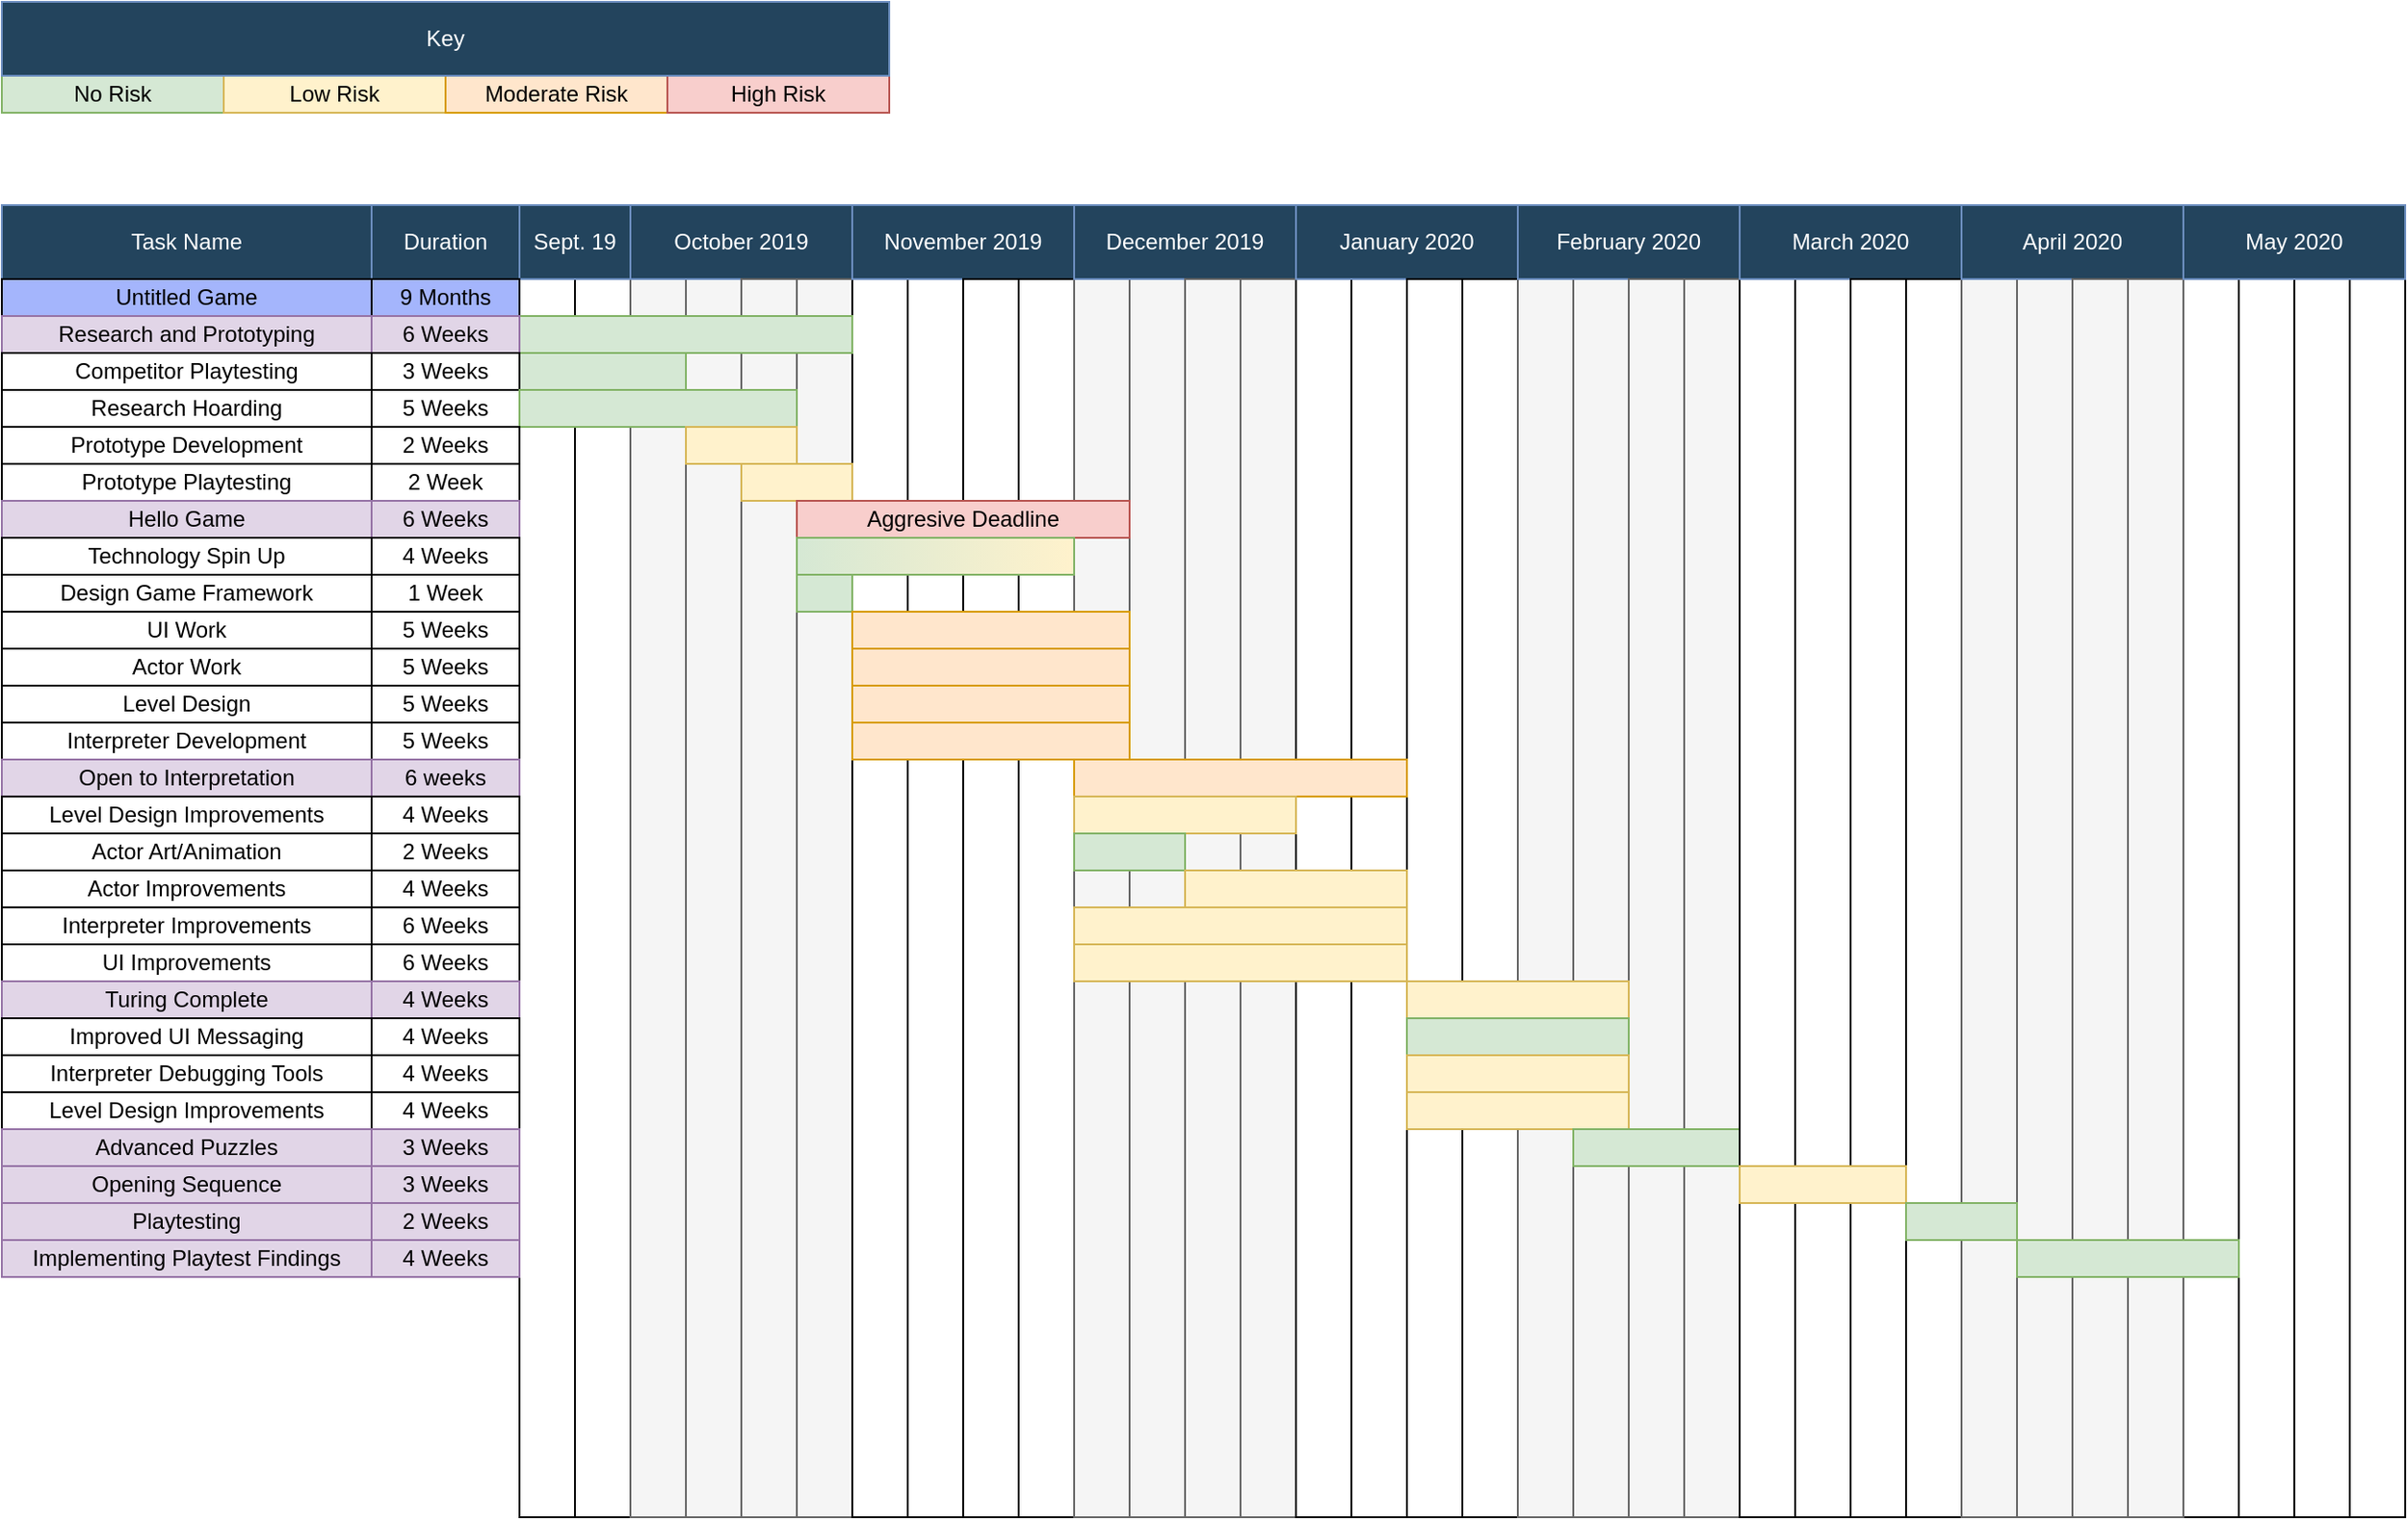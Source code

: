 <mxfile version="12.1.0" type="device" pages="1"><diagram name="Page-1" id="8378b5f6-a2b2-b727-a746-972ab9d02e00"><mxGraphModel dx="1072" dy="832" grid="1" gridSize="10" guides="1" tooltips="1" connect="0" arrows="1" fold="1" page="1" pageScale="1.5" pageWidth="1169" pageHeight="827" background="#ffffff" math="0" shadow="0"><root><mxCell id="0"/><mxCell id="1" parent="0"/><mxCell id="TUeeLo0o2r5KngtDvq4P-450" value="Text" style="text;html=1;resizable=0;points=[];autosize=1;align=left;verticalAlign=top;spacingTop=-4;fontColor=#FFF;" vertex="1" parent="1"><mxGeometry x="1278" y="634" width="40" height="20" as="geometry"/></mxCell><mxCell id="TUeeLo0o2r5KngtDvq4P-454" value="" style="rounded=0;whiteSpace=wrap;html=1;" vertex="1" parent="1"><mxGeometry x="1220" y="160" width="30" height="670" as="geometry"/></mxCell><mxCell id="TUeeLo0o2r5KngtDvq4P-455" value="" style="rounded=0;whiteSpace=wrap;html=1;" vertex="1" parent="1"><mxGeometry x="1250" y="160" width="30" height="670" as="geometry"/></mxCell><mxCell id="TUeeLo0o2r5KngtDvq4P-457" value="" style="rounded=0;whiteSpace=wrap;html=1;" vertex="1" parent="1"><mxGeometry x="1280" y="160" width="30" height="670" as="geometry"/></mxCell><mxCell id="TUeeLo0o2r5KngtDvq4P-458" value="" style="rounded=0;whiteSpace=wrap;html=1;" vertex="1" parent="1"><mxGeometry x="1310" y="160" width="30" height="670" as="geometry"/></mxCell><mxCell id="TUeeLo0o2r5KngtDvq4P-358" value="" style="rounded=0;whiteSpace=wrap;html=1;" vertex="1" parent="1"><mxGeometry x="320" y="160" width="30" height="670" as="geometry"/></mxCell><mxCell id="TUeeLo0o2r5KngtDvq4P-359" value="" style="rounded=0;whiteSpace=wrap;html=1;" vertex="1" parent="1"><mxGeometry x="350" y="160" width="30" height="670" as="geometry"/></mxCell><mxCell id="TUeeLo0o2r5KngtDvq4P-357" value="" style="rounded=0;whiteSpace=wrap;html=1;" vertex="1" parent="1"><mxGeometry x="530" y="160" width="30" height="670" as="geometry"/></mxCell><mxCell id="TUeeLo0o2r5KngtDvq4P-306" value="Task Name" style="rounded=0;whiteSpace=wrap;html=1;fillColor=#23445D;strokeColor=#6c8ebf;fontColor=#FFF;" vertex="1" parent="1"><mxGeometry x="40" y="120" width="200" height="40" as="geometry"/></mxCell><mxCell id="TUeeLo0o2r5KngtDvq4P-307" value="Untitled Game" style="rounded=0;whiteSpace=wrap;html=1;fillColor=#A4B5FC;" vertex="1" parent="1"><mxGeometry x="40" y="160" width="200" height="20" as="geometry"/></mxCell><mxCell id="TUeeLo0o2r5KngtDvq4P-308" value="Research and Prototyping" style="rounded=0;whiteSpace=wrap;html=1;fillColor=#e1d5e7;strokeColor=#9673a6;" vertex="1" parent="1"><mxGeometry x="40" y="180" width="200" height="20" as="geometry"/></mxCell><mxCell id="TUeeLo0o2r5KngtDvq4P-309" value="Competitor Playtesting" style="rounded=0;whiteSpace=wrap;html=1;" vertex="1" parent="1"><mxGeometry x="40" y="200" width="200" height="20" as="geometry"/></mxCell><mxCell id="TUeeLo0o2r5KngtDvq4P-310" value="Sept. 19" style="rounded=0;whiteSpace=wrap;html=1;fillColor=#23445D;strokeColor=#6c8ebf;fontColor=#FFF;" vertex="1" parent="1"><mxGeometry x="320" y="120" width="60" height="40" as="geometry"/></mxCell><mxCell id="TUeeLo0o2r5KngtDvq4P-315" value="" style="rounded=0;whiteSpace=wrap;html=1;fillColor=#f5f5f5;strokeColor=#666666;fontColor=#333333;" vertex="1" parent="1"><mxGeometry x="380" y="160" width="30" height="670" as="geometry"/></mxCell><mxCell id="TUeeLo0o2r5KngtDvq4P-316" value="" style="rounded=0;whiteSpace=wrap;html=1;fillColor=#f5f5f5;strokeColor=#666666;fontColor=#333333;" vertex="1" parent="1"><mxGeometry x="410" y="160" width="30" height="670" as="geometry"/></mxCell><mxCell id="TUeeLo0o2r5KngtDvq4P-317" value="Research Hoarding" style="rounded=0;whiteSpace=wrap;html=1;" vertex="1" parent="1"><mxGeometry x="40" y="220" width="200" height="20" as="geometry"/></mxCell><mxCell id="TUeeLo0o2r5KngtDvq4P-318" value="Prototype Development" style="rounded=0;whiteSpace=wrap;html=1;" vertex="1" parent="1"><mxGeometry x="40" y="240" width="200" height="20" as="geometry"/></mxCell><mxCell id="TUeeLo0o2r5KngtDvq4P-319" value="Prototype Playtesting" style="rounded=0;whiteSpace=wrap;html=1;" vertex="1" parent="1"><mxGeometry x="40" y="260" width="200" height="20" as="geometry"/></mxCell><mxCell id="TUeeLo0o2r5KngtDvq4P-320" value="Hello Game" style="rounded=0;whiteSpace=wrap;html=1;fillColor=#e1d5e7;strokeColor=#9673a6;" vertex="1" parent="1"><mxGeometry x="40" y="280" width="200" height="20" as="geometry"/></mxCell><mxCell id="TUeeLo0o2r5KngtDvq4P-321" value="October 2019" style="rounded=0;whiteSpace=wrap;html=1;fillColor=#23445D;strokeColor=#6c8ebf;fontColor=#FFF;" vertex="1" parent="1"><mxGeometry x="380" y="120" width="120" height="40" as="geometry"/></mxCell><mxCell id="TUeeLo0o2r5KngtDvq4P-322" value="" style="rounded=0;whiteSpace=wrap;html=1;fillColor=#f5f5f5;strokeColor=#666666;fontColor=#333333;" vertex="1" parent="1"><mxGeometry x="440" y="160" width="30" height="670" as="geometry"/></mxCell><mxCell id="TUeeLo0o2r5KngtDvq4P-323" value="" style="rounded=0;whiteSpace=wrap;html=1;fillColor=#f5f5f5;strokeColor=#666666;fontColor=#333333;" vertex="1" parent="1"><mxGeometry x="470" y="160" width="30" height="670" as="geometry"/></mxCell><mxCell id="TUeeLo0o2r5KngtDvq4P-325" value="" style="rounded=0;whiteSpace=wrap;html=1;" vertex="1" parent="1"><mxGeometry x="500" y="160" width="30" height="670" as="geometry"/></mxCell><mxCell id="TUeeLo0o2r5KngtDvq4P-328" value="November 2019" style="rounded=0;whiteSpace=wrap;html=1;fillColor=#23445D;strokeColor=#6c8ebf;fontColor=#FFF;" vertex="1" parent="1"><mxGeometry x="500" y="120" width="120" height="40" as="geometry"/></mxCell><mxCell id="TUeeLo0o2r5KngtDvq4P-329" value="" style="rounded=0;whiteSpace=wrap;html=1;" vertex="1" parent="1"><mxGeometry x="560" y="160" width="30" height="670" as="geometry"/></mxCell><mxCell id="TUeeLo0o2r5KngtDvq4P-330" value="" style="rounded=0;whiteSpace=wrap;html=1;" vertex="1" parent="1"><mxGeometry x="590" y="160" width="30" height="670" as="geometry"/></mxCell><mxCell id="TUeeLo0o2r5KngtDvq4P-331" value="" style="rounded=0;whiteSpace=wrap;html=1;fillColor=#f5f5f5;strokeColor=#666666;fontColor=#333333;" vertex="1" parent="1"><mxGeometry x="620" y="160" width="30" height="670" as="geometry"/></mxCell><mxCell id="TUeeLo0o2r5KngtDvq4P-332" value="" style="rounded=0;whiteSpace=wrap;html=1;fillColor=#f5f5f5;strokeColor=#666666;fontColor=#333333;" vertex="1" parent="1"><mxGeometry x="650" y="160" width="30" height="670" as="geometry"/></mxCell><mxCell id="TUeeLo0o2r5KngtDvq4P-334" value="" style="rounded=0;whiteSpace=wrap;html=1;fillColor=#d5e8d4;strokeColor=#82b366;" vertex="1" parent="1"><mxGeometry x="320" y="180" width="180" height="20" as="geometry"/></mxCell><mxCell id="TUeeLo0o2r5KngtDvq4P-335" value="" style="rounded=0;whiteSpace=wrap;html=1;fillColor=#d5e8d4;strokeColor=#82b366;" vertex="1" parent="1"><mxGeometry x="320" y="200" width="90" height="20" as="geometry"/></mxCell><mxCell id="TUeeLo0o2r5KngtDvq4P-336" value="Duration" style="rounded=0;whiteSpace=wrap;html=1;fillColor=#23445D;strokeColor=#6c8ebf;fontColor=#FFF;" vertex="1" parent="1"><mxGeometry x="240" y="120" width="80" height="40" as="geometry"/></mxCell><mxCell id="TUeeLo0o2r5KngtDvq4P-337" value="9 Months" style="rounded=0;whiteSpace=wrap;html=1;fillColor=#A4B5FC;" vertex="1" parent="1"><mxGeometry x="240" y="160" width="80" height="20" as="geometry"/></mxCell><mxCell id="TUeeLo0o2r5KngtDvq4P-338" value="6 Weeks" style="rounded=0;whiteSpace=wrap;html=1;fillColor=#e1d5e7;strokeColor=#9673a6;" vertex="1" parent="1"><mxGeometry x="240" y="180" width="80" height="20" as="geometry"/></mxCell><mxCell id="TUeeLo0o2r5KngtDvq4P-344" value="3&amp;nbsp;Weeks" style="rounded=0;whiteSpace=wrap;html=1;" vertex="1" parent="1"><mxGeometry x="240" y="200" width="80" height="20" as="geometry"/></mxCell><mxCell id="TUeeLo0o2r5KngtDvq4P-345" value="5 Weeks" style="rounded=0;whiteSpace=wrap;html=1;" vertex="1" parent="1"><mxGeometry x="240" y="220" width="80" height="20" as="geometry"/></mxCell><mxCell id="TUeeLo0o2r5KngtDvq4P-346" value="" style="rounded=0;whiteSpace=wrap;html=1;fillColor=#d5e8d4;strokeColor=#82b366;" vertex="1" parent="1"><mxGeometry x="320" y="220" width="150" height="20" as="geometry"/></mxCell><mxCell id="TUeeLo0o2r5KngtDvq4P-347" value="2 Weeks" style="rounded=0;whiteSpace=wrap;html=1;" vertex="1" parent="1"><mxGeometry x="240" y="240" width="80" height="20" as="geometry"/></mxCell><mxCell id="TUeeLo0o2r5KngtDvq4P-348" value="" style="rounded=0;whiteSpace=wrap;html=1;fillColor=#fff2cc;strokeColor=#d6b656;" vertex="1" parent="1"><mxGeometry x="410" y="240" width="60" height="20" as="geometry"/></mxCell><mxCell id="TUeeLo0o2r5KngtDvq4P-349" value="2 Week" style="rounded=0;whiteSpace=wrap;html=1;" vertex="1" parent="1"><mxGeometry x="240" y="260" width="80" height="20" as="geometry"/></mxCell><mxCell id="TUeeLo0o2r5KngtDvq4P-350" value="" style="rounded=0;whiteSpace=wrap;html=1;fillColor=#fff2cc;strokeColor=#d6b656;" vertex="1" parent="1"><mxGeometry x="440" y="260" width="60" height="20" as="geometry"/></mxCell><mxCell id="TUeeLo0o2r5KngtDvq4P-352" value="No Risk" style="rounded=0;whiteSpace=wrap;html=1;fillColor=#d5e8d4;strokeColor=#82b366;" vertex="1" parent="1"><mxGeometry x="40" y="50" width="120" height="20" as="geometry"/></mxCell><mxCell id="TUeeLo0o2r5KngtDvq4P-353" value="Low Risk" style="rounded=0;whiteSpace=wrap;html=1;fillColor=#fff2cc;strokeColor=#d6b656;" vertex="1" parent="1"><mxGeometry x="160" y="50" width="120" height="20" as="geometry"/></mxCell><mxCell id="TUeeLo0o2r5KngtDvq4P-354" value="Moderate Risk" style="rounded=0;whiteSpace=wrap;html=1;fillColor=#ffe6cc;strokeColor=#d79b00;" vertex="1" parent="1"><mxGeometry x="280" y="50" width="120" height="20" as="geometry"/></mxCell><mxCell id="TUeeLo0o2r5KngtDvq4P-355" value="High Risk" style="rounded=0;whiteSpace=wrap;html=1;fillColor=#f8cecc;strokeColor=#b85450;" vertex="1" parent="1"><mxGeometry x="400" y="50" width="120" height="20" as="geometry"/></mxCell><mxCell id="TUeeLo0o2r5KngtDvq4P-356" value="Key" style="rounded=0;whiteSpace=wrap;html=1;fillColor=#23445D;strokeColor=#6c8ebf;fontColor=#FFF;" vertex="1" parent="1"><mxGeometry x="40" y="10" width="480" height="40" as="geometry"/></mxCell><mxCell id="TUeeLo0o2r5KngtDvq4P-361" value="6 Weeks" style="rounded=0;whiteSpace=wrap;html=1;fillColor=#e1d5e7;strokeColor=#9673a6;" vertex="1" parent="1"><mxGeometry x="240" y="280" width="80" height="20" as="geometry"/></mxCell><mxCell id="TUeeLo0o2r5KngtDvq4P-362" value="Aggresive Deadline" style="rounded=0;whiteSpace=wrap;html=1;fillColor=#f8cecc;strokeColor=#b85450;" vertex="1" parent="1"><mxGeometry x="470" y="280" width="180" height="20" as="geometry"/></mxCell><mxCell id="TUeeLo0o2r5KngtDvq4P-363" value="Technology Spin Up" style="rounded=0;whiteSpace=wrap;html=1;" vertex="1" parent="1"><mxGeometry x="40" y="300" width="200" height="20" as="geometry"/></mxCell><mxCell id="TUeeLo0o2r5KngtDvq4P-364" value="4 Weeks" style="rounded=0;whiteSpace=wrap;html=1;" vertex="1" parent="1"><mxGeometry x="240" y="300" width="80" height="20" as="geometry"/></mxCell><mxCell id="TUeeLo0o2r5KngtDvq4P-365" value="" style="rounded=0;whiteSpace=wrap;html=1;fillColor=#FFF2CC;strokeColor=#82b366;gradientColor=#D5E8D4;gradientDirection=west;" vertex="1" parent="1"><mxGeometry x="470" y="300" width="150" height="20" as="geometry"/></mxCell><mxCell id="TUeeLo0o2r5KngtDvq4P-366" value="December 2019" style="rounded=0;whiteSpace=wrap;html=1;fillColor=#23445D;strokeColor=#6c8ebf;fontColor=#FFF;" vertex="1" parent="1"><mxGeometry x="620" y="120" width="120" height="40" as="geometry"/></mxCell><mxCell id="TUeeLo0o2r5KngtDvq4P-367" value="Design Game Framework" style="rounded=0;whiteSpace=wrap;html=1;" vertex="1" parent="1"><mxGeometry x="40" y="320" width="200" height="20" as="geometry"/></mxCell><mxCell id="TUeeLo0o2r5KngtDvq4P-368" value="1 Week" style="rounded=0;whiteSpace=wrap;html=1;" vertex="1" parent="1"><mxGeometry x="240" y="320" width="80" height="20" as="geometry"/></mxCell><mxCell id="TUeeLo0o2r5KngtDvq4P-369" value="" style="rounded=0;whiteSpace=wrap;html=1;fillColor=#d5e8d4;strokeColor=#82b366;" vertex="1" parent="1"><mxGeometry x="470" y="320" width="30" height="20" as="geometry"/></mxCell><mxCell id="TUeeLo0o2r5KngtDvq4P-370" value="UI Work" style="rounded=0;whiteSpace=wrap;html=1;" vertex="1" parent="1"><mxGeometry x="40" y="340" width="200" height="20" as="geometry"/></mxCell><mxCell id="TUeeLo0o2r5KngtDvq4P-371" value="" style="rounded=0;whiteSpace=wrap;html=1;fillColor=#ffe6cc;strokeColor=#d79b00;" vertex="1" parent="1"><mxGeometry x="500" y="340" width="150" height="20" as="geometry"/></mxCell><mxCell id="TUeeLo0o2r5KngtDvq4P-372" value="5 Weeks" style="rounded=0;whiteSpace=wrap;html=1;" vertex="1" parent="1"><mxGeometry x="240" y="340" width="80" height="20" as="geometry"/></mxCell><mxCell id="TUeeLo0o2r5KngtDvq4P-377" value="Actor Work" style="rounded=0;whiteSpace=wrap;html=1;" vertex="1" parent="1"><mxGeometry x="40" y="360" width="200" height="20" as="geometry"/></mxCell><mxCell id="TUeeLo0o2r5KngtDvq4P-378" value="5 Weeks" style="rounded=0;whiteSpace=wrap;html=1;" vertex="1" parent="1"><mxGeometry x="240" y="360" width="80" height="20" as="geometry"/></mxCell><mxCell id="TUeeLo0o2r5KngtDvq4P-379" value="" style="rounded=0;whiteSpace=wrap;html=1;fillColor=#ffe6cc;strokeColor=#d79b00;" vertex="1" parent="1"><mxGeometry x="500" y="360" width="150" height="20" as="geometry"/></mxCell><mxCell id="TUeeLo0o2r5KngtDvq4P-380" value="Level Design" style="rounded=0;whiteSpace=wrap;html=1;" vertex="1" parent="1"><mxGeometry x="40" y="380" width="200" height="20" as="geometry"/></mxCell><mxCell id="TUeeLo0o2r5KngtDvq4P-381" value="5 Weeks" style="rounded=0;whiteSpace=wrap;html=1;" vertex="1" parent="1"><mxGeometry x="240" y="380" width="80" height="20" as="geometry"/></mxCell><mxCell id="TUeeLo0o2r5KngtDvq4P-382" value="" style="rounded=0;whiteSpace=wrap;html=1;fillColor=#ffe6cc;strokeColor=#d79b00;" vertex="1" parent="1"><mxGeometry x="500" y="380" width="150" height="20" as="geometry"/></mxCell><mxCell id="TUeeLo0o2r5KngtDvq4P-383" value="Interpreter Development" style="rounded=0;whiteSpace=wrap;html=1;" vertex="1" parent="1"><mxGeometry x="40" y="400" width="200" height="20" as="geometry"/></mxCell><mxCell id="TUeeLo0o2r5KngtDvq4P-384" value="5 Weeks" style="rounded=0;whiteSpace=wrap;html=1;" vertex="1" parent="1"><mxGeometry x="240" y="400" width="80" height="20" as="geometry"/></mxCell><mxCell id="TUeeLo0o2r5KngtDvq4P-385" value="" style="rounded=0;whiteSpace=wrap;html=1;fillColor=#ffe6cc;strokeColor=#d79b00;" vertex="1" parent="1"><mxGeometry x="500" y="400" width="150" height="20" as="geometry"/></mxCell><mxCell id="TUeeLo0o2r5KngtDvq4P-386" value="" style="rounded=0;whiteSpace=wrap;html=1;fillColor=#f5f5f5;strokeColor=#666666;fontColor=#333333;" vertex="1" parent="1"><mxGeometry x="680" y="160" width="30" height="670" as="geometry"/></mxCell><mxCell id="TUeeLo0o2r5KngtDvq4P-387" value="" style="rounded=0;whiteSpace=wrap;html=1;fillColor=#f5f5f5;strokeColor=#666666;fontColor=#333333;" vertex="1" parent="1"><mxGeometry x="710" y="160" width="30" height="670" as="geometry"/></mxCell><mxCell id="TUeeLo0o2r5KngtDvq4P-390" value="" style="rounded=0;whiteSpace=wrap;html=1;" vertex="1" parent="1"><mxGeometry x="740" y="160" width="30" height="670" as="geometry"/></mxCell><mxCell id="TUeeLo0o2r5KngtDvq4P-391" value="" style="rounded=0;whiteSpace=wrap;html=1;" vertex="1" parent="1"><mxGeometry x="770" y="160" width="30" height="670" as="geometry"/></mxCell><mxCell id="TUeeLo0o2r5KngtDvq4P-392" value="January 2020" style="rounded=0;whiteSpace=wrap;html=1;fillColor=#23445D;strokeColor=#6c8ebf;fontColor=#FFF;" vertex="1" parent="1"><mxGeometry x="740" y="120" width="120" height="40" as="geometry"/></mxCell><mxCell id="TUeeLo0o2r5KngtDvq4P-393" value="" style="rounded=0;whiteSpace=wrap;html=1;" vertex="1" parent="1"><mxGeometry x="800" y="160" width="30" height="670" as="geometry"/></mxCell><mxCell id="TUeeLo0o2r5KngtDvq4P-394" value="" style="rounded=0;whiteSpace=wrap;html=1;" vertex="1" parent="1"><mxGeometry x="830" y="160" width="30" height="670" as="geometry"/></mxCell><mxCell id="TUeeLo0o2r5KngtDvq4P-395" value="" style="rounded=0;whiteSpace=wrap;html=1;fillColor=#f5f5f5;strokeColor=#666666;fontColor=#333333;" vertex="1" parent="1"><mxGeometry x="860" y="160" width="30" height="670" as="geometry"/></mxCell><mxCell id="TUeeLo0o2r5KngtDvq4P-396" value="" style="rounded=0;whiteSpace=wrap;html=1;fillColor=#f5f5f5;strokeColor=#666666;fontColor=#333333;" vertex="1" parent="1"><mxGeometry x="890" y="160" width="30" height="670" as="geometry"/></mxCell><mxCell id="TUeeLo0o2r5KngtDvq4P-397" value="February 2020" style="rounded=0;whiteSpace=wrap;html=1;fillColor=#23445D;strokeColor=#6c8ebf;fontColor=#FFF;" vertex="1" parent="1"><mxGeometry x="860" y="120" width="120" height="40" as="geometry"/></mxCell><mxCell id="TUeeLo0o2r5KngtDvq4P-398" value="" style="rounded=0;whiteSpace=wrap;html=1;fillColor=#f5f5f5;strokeColor=#666666;fontColor=#333333;" vertex="1" parent="1"><mxGeometry x="920" y="160" width="30" height="670" as="geometry"/></mxCell><mxCell id="TUeeLo0o2r5KngtDvq4P-399" value="" style="rounded=0;whiteSpace=wrap;html=1;fillColor=#f5f5f5;strokeColor=#666666;fontColor=#333333;" vertex="1" parent="1"><mxGeometry x="950" y="160" width="30" height="670" as="geometry"/></mxCell><mxCell id="TUeeLo0o2r5KngtDvq4P-400" value="Open to Interpretation" style="rounded=0;whiteSpace=wrap;html=1;fillColor=#e1d5e7;strokeColor=#9673a6;" vertex="1" parent="1"><mxGeometry x="40" y="420" width="200" height="20" as="geometry"/></mxCell><mxCell id="TUeeLo0o2r5KngtDvq4P-401" value="6 weeks" style="rounded=0;whiteSpace=wrap;html=1;fillColor=#e1d5e7;strokeColor=#9673a6;" vertex="1" parent="1"><mxGeometry x="240" y="420" width="80" height="20" as="geometry"/></mxCell><mxCell id="TUeeLo0o2r5KngtDvq4P-402" value="" style="rounded=0;whiteSpace=wrap;html=1;fillColor=#ffe6cc;strokeColor=#d79b00;" vertex="1" parent="1"><mxGeometry x="620" y="420" width="180" height="20" as="geometry"/></mxCell><mxCell id="TUeeLo0o2r5KngtDvq4P-403" value="Level Design Improvements" style="rounded=0;whiteSpace=wrap;html=1;" vertex="1" parent="1"><mxGeometry x="40" y="440" width="200" height="20" as="geometry"/></mxCell><mxCell id="TUeeLo0o2r5KngtDvq4P-404" value="4 Weeks" style="rounded=0;whiteSpace=wrap;html=1;" vertex="1" parent="1"><mxGeometry x="240" y="440" width="80" height="20" as="geometry"/></mxCell><mxCell id="TUeeLo0o2r5KngtDvq4P-405" value="" style="rounded=0;whiteSpace=wrap;html=1;fillColor=#fff2cc;strokeColor=#d6b656;" vertex="1" parent="1"><mxGeometry x="620" y="440" width="120" height="20" as="geometry"/></mxCell><mxCell id="TUeeLo0o2r5KngtDvq4P-406" value="Actor Art/Animation" style="rounded=0;whiteSpace=wrap;html=1;" vertex="1" parent="1"><mxGeometry x="40" y="460" width="200" height="20" as="geometry"/></mxCell><mxCell id="TUeeLo0o2r5KngtDvq4P-407" value="2 Weeks" style="rounded=0;whiteSpace=wrap;html=1;" vertex="1" parent="1"><mxGeometry x="240" y="460" width="80" height="20" as="geometry"/></mxCell><mxCell id="TUeeLo0o2r5KngtDvq4P-408" value="" style="rounded=0;whiteSpace=wrap;html=1;fillColor=#d5e8d4;strokeColor=#82b366;" vertex="1" parent="1"><mxGeometry x="620" y="460" width="60" height="20" as="geometry"/></mxCell><mxCell id="TUeeLo0o2r5KngtDvq4P-409" value="Actor Improvements" style="rounded=0;whiteSpace=wrap;html=1;" vertex="1" parent="1"><mxGeometry x="40" y="480" width="200" height="20" as="geometry"/></mxCell><mxCell id="TUeeLo0o2r5KngtDvq4P-410" value="4 Weeks" style="rounded=0;whiteSpace=wrap;html=1;" vertex="1" parent="1"><mxGeometry x="240" y="480" width="80" height="20" as="geometry"/></mxCell><mxCell id="TUeeLo0o2r5KngtDvq4P-411" value="" style="rounded=0;whiteSpace=wrap;html=1;fillColor=#fff2cc;strokeColor=#d6b656;" vertex="1" parent="1"><mxGeometry x="680" y="480" width="120" height="20" as="geometry"/></mxCell><mxCell id="TUeeLo0o2r5KngtDvq4P-413" value="Interpreter Improvements" style="rounded=0;whiteSpace=wrap;html=1;" vertex="1" parent="1"><mxGeometry x="40" y="500" width="200" height="20" as="geometry"/></mxCell><mxCell id="TUeeLo0o2r5KngtDvq4P-414" value="6 Weeks" style="rounded=0;whiteSpace=wrap;html=1;" vertex="1" parent="1"><mxGeometry x="240" y="500" width="80" height="20" as="geometry"/></mxCell><mxCell id="TUeeLo0o2r5KngtDvq4P-415" value="" style="rounded=0;whiteSpace=wrap;html=1;fillColor=#fff2cc;strokeColor=#d6b656;" vertex="1" parent="1"><mxGeometry x="620" y="500" width="180" height="20" as="geometry"/></mxCell><mxCell id="TUeeLo0o2r5KngtDvq4P-416" value="UI Improvements" style="rounded=0;whiteSpace=wrap;html=1;" vertex="1" parent="1"><mxGeometry x="40" y="520" width="200" height="20" as="geometry"/></mxCell><mxCell id="TUeeLo0o2r5KngtDvq4P-417" value="6 Weeks" style="rounded=0;whiteSpace=wrap;html=1;" vertex="1" parent="1"><mxGeometry x="240" y="520" width="80" height="20" as="geometry"/></mxCell><mxCell id="TUeeLo0o2r5KngtDvq4P-418" value="" style="rounded=0;whiteSpace=wrap;html=1;fillColor=#fff2cc;strokeColor=#d6b656;" vertex="1" parent="1"><mxGeometry x="620" y="520" width="180" height="20" as="geometry"/></mxCell><mxCell id="TUeeLo0o2r5KngtDvq4P-419" value="Turing Complete" style="rounded=0;whiteSpace=wrap;html=1;fillColor=#e1d5e7;strokeColor=#9673a6;" vertex="1" parent="1"><mxGeometry x="40" y="540" width="200" height="20" as="geometry"/></mxCell><mxCell id="TUeeLo0o2r5KngtDvq4P-420" value="4 Weeks" style="rounded=0;whiteSpace=wrap;html=1;fillColor=#e1d5e7;strokeColor=#9673a6;" vertex="1" parent="1"><mxGeometry x="240" y="540" width="80" height="20" as="geometry"/></mxCell><mxCell id="TUeeLo0o2r5KngtDvq4P-421" value="" style="rounded=0;whiteSpace=wrap;html=1;fillColor=#fff2cc;strokeColor=#d6b656;" vertex="1" parent="1"><mxGeometry x="800" y="540" width="120" height="20" as="geometry"/></mxCell><mxCell id="TUeeLo0o2r5KngtDvq4P-422" value="Improved UI Messaging" style="rounded=0;whiteSpace=wrap;html=1;" vertex="1" parent="1"><mxGeometry x="40" y="560" width="200" height="20" as="geometry"/></mxCell><mxCell id="TUeeLo0o2r5KngtDvq4P-423" value="4 Weeks" style="rounded=0;whiteSpace=wrap;html=1;" vertex="1" parent="1"><mxGeometry x="240" y="560" width="80" height="20" as="geometry"/></mxCell><mxCell id="TUeeLo0o2r5KngtDvq4P-424" value="" style="rounded=0;whiteSpace=wrap;html=1;strokeColor=#82b366;fillColor=#d5e8d4;" vertex="1" parent="1"><mxGeometry x="800" y="560" width="120" height="20" as="geometry"/></mxCell><mxCell id="TUeeLo0o2r5KngtDvq4P-425" value="Interpreter Debugging Tools" style="rounded=0;whiteSpace=wrap;html=1;" vertex="1" parent="1"><mxGeometry x="40" y="580" width="200" height="20" as="geometry"/></mxCell><mxCell id="TUeeLo0o2r5KngtDvq4P-426" value="4 Weeks" style="rounded=0;whiteSpace=wrap;html=1;" vertex="1" parent="1"><mxGeometry x="240" y="580" width="80" height="20" as="geometry"/></mxCell><mxCell id="TUeeLo0o2r5KngtDvq4P-427" value="" style="rounded=0;whiteSpace=wrap;html=1;strokeColor=#d6b656;fillColor=#fff2cc;" vertex="1" parent="1"><mxGeometry x="800" y="580" width="120" height="20" as="geometry"/></mxCell><mxCell id="TUeeLo0o2r5KngtDvq4P-428" value="Level Design Improvements" style="rounded=0;whiteSpace=wrap;html=1;" vertex="1" parent="1"><mxGeometry x="40" y="600" width="200" height="20" as="geometry"/></mxCell><mxCell id="TUeeLo0o2r5KngtDvq4P-429" value="4 Weeks" style="rounded=0;whiteSpace=wrap;html=1;" vertex="1" parent="1"><mxGeometry x="240" y="600" width="80" height="20" as="geometry"/></mxCell><mxCell id="TUeeLo0o2r5KngtDvq4P-430" value="" style="rounded=0;whiteSpace=wrap;html=1;strokeColor=#d6b656;fillColor=#fff2cc;" vertex="1" parent="1"><mxGeometry x="800" y="600" width="120" height="20" as="geometry"/></mxCell><mxCell id="TUeeLo0o2r5KngtDvq4P-431" value="Advanced Puzzles" style="rounded=0;whiteSpace=wrap;html=1;fillColor=#e1d5e7;strokeColor=#9673a6;" vertex="1" parent="1"><mxGeometry x="40" y="620" width="200" height="20" as="geometry"/></mxCell><mxCell id="TUeeLo0o2r5KngtDvq4P-432" value="3 Weeks" style="rounded=0;whiteSpace=wrap;html=1;fillColor=#e1d5e7;strokeColor=#9673a6;" vertex="1" parent="1"><mxGeometry x="240" y="620" width="80" height="20" as="geometry"/></mxCell><mxCell id="TUeeLo0o2r5KngtDvq4P-433" value="" style="rounded=0;whiteSpace=wrap;html=1;strokeColor=#82b366;fillColor=#d5e8d4;" vertex="1" parent="1"><mxGeometry x="890" y="620" width="90" height="20" as="geometry"/></mxCell><mxCell id="TUeeLo0o2r5KngtDvq4P-434" value="" style="rounded=0;whiteSpace=wrap;html=1;" vertex="1" parent="1"><mxGeometry x="980" y="160" width="30" height="670" as="geometry"/></mxCell><mxCell id="TUeeLo0o2r5KngtDvq4P-435" value="" style="rounded=0;whiteSpace=wrap;html=1;" vertex="1" parent="1"><mxGeometry x="1010" y="160" width="30" height="670" as="geometry"/></mxCell><mxCell id="TUeeLo0o2r5KngtDvq4P-436" value="March 2020" style="rounded=0;whiteSpace=wrap;html=1;fillColor=#23445D;strokeColor=#6c8ebf;fontColor=#FFF;" vertex="1" parent="1"><mxGeometry x="980" y="120" width="120" height="40" as="geometry"/></mxCell><mxCell id="TUeeLo0o2r5KngtDvq4P-437" value="" style="rounded=0;whiteSpace=wrap;html=1;" vertex="1" parent="1"><mxGeometry x="1040" y="160" width="30" height="670" as="geometry"/></mxCell><mxCell id="TUeeLo0o2r5KngtDvq4P-438" value="" style="rounded=0;whiteSpace=wrap;html=1;" vertex="1" parent="1"><mxGeometry x="1070" y="160" width="30" height="670" as="geometry"/></mxCell><mxCell id="TUeeLo0o2r5KngtDvq4P-439" value="" style="rounded=0;whiteSpace=wrap;html=1;strokeColor=#d6b656;fillColor=#fff2cc;" vertex="1" parent="1"><mxGeometry x="980" y="640" width="90" height="20" as="geometry"/></mxCell><mxCell id="TUeeLo0o2r5KngtDvq4P-440" value="Opening Sequence" style="rounded=0;whiteSpace=wrap;html=1;fillColor=#e1d5e7;strokeColor=#9673a6;" vertex="1" parent="1"><mxGeometry x="40" y="640" width="200" height="20" as="geometry"/></mxCell><mxCell id="TUeeLo0o2r5KngtDvq4P-441" value="3 Weeks" style="rounded=0;whiteSpace=wrap;html=1;fillColor=#e1d5e7;strokeColor=#9673a6;" vertex="1" parent="1"><mxGeometry x="240" y="640" width="80" height="20" as="geometry"/></mxCell><mxCell id="TUeeLo0o2r5KngtDvq4P-442" value="Playtesting" style="rounded=0;whiteSpace=wrap;html=1;fillColor=#e1d5e7;strokeColor=#9673a6;" vertex="1" parent="1"><mxGeometry x="40" y="660" width="200" height="20" as="geometry"/></mxCell><mxCell id="TUeeLo0o2r5KngtDvq4P-443" value="2 Weeks" style="rounded=0;whiteSpace=wrap;html=1;fillColor=#e1d5e7;strokeColor=#9673a6;" vertex="1" parent="1"><mxGeometry x="240" y="660" width="80" height="20" as="geometry"/></mxCell><mxCell id="TUeeLo0o2r5KngtDvq4P-444" value="" style="rounded=0;whiteSpace=wrap;html=1;fillColor=#f5f5f5;strokeColor=#666666;fontColor=#333333;" vertex="1" parent="1"><mxGeometry x="1100" y="160" width="30" height="670" as="geometry"/></mxCell><mxCell id="TUeeLo0o2r5KngtDvq4P-445" value="" style="rounded=0;whiteSpace=wrap;html=1;fillColor=#f5f5f5;strokeColor=#666666;fontColor=#333333;" vertex="1" parent="1"><mxGeometry x="1130" y="160" width="30" height="670" as="geometry"/></mxCell><mxCell id="TUeeLo0o2r5KngtDvq4P-446" value="April 2020" style="rounded=0;whiteSpace=wrap;html=1;fillColor=#23445D;strokeColor=#6c8ebf;fontColor=#FFF;" vertex="1" parent="1"><mxGeometry x="1100" y="120" width="120" height="40" as="geometry"/></mxCell><mxCell id="TUeeLo0o2r5KngtDvq4P-447" value="" style="rounded=0;whiteSpace=wrap;html=1;fillColor=#f5f5f5;strokeColor=#666666;fontColor=#333333;" vertex="1" parent="1"><mxGeometry x="1160" y="160" width="30" height="670" as="geometry"/></mxCell><mxCell id="TUeeLo0o2r5KngtDvq4P-448" value="" style="rounded=0;whiteSpace=wrap;html=1;fillColor=#f5f5f5;strokeColor=#666666;fontColor=#333333;" vertex="1" parent="1"><mxGeometry x="1190" y="160" width="30" height="670" as="geometry"/></mxCell><mxCell id="TUeeLo0o2r5KngtDvq4P-449" value="" style="rounded=0;whiteSpace=wrap;html=1;strokeColor=#82b366;fillColor=#d5e8d4;" vertex="1" parent="1"><mxGeometry x="1070" y="660" width="60" height="20" as="geometry"/></mxCell><mxCell id="TUeeLo0o2r5KngtDvq4P-451" value="Implementing Playtest Findings" style="rounded=0;whiteSpace=wrap;html=1;fillColor=#e1d5e7;strokeColor=#9673a6;" vertex="1" parent="1"><mxGeometry x="40" y="680" width="200" height="20" as="geometry"/></mxCell><mxCell id="TUeeLo0o2r5KngtDvq4P-452" value="4 Weeks" style="rounded=0;whiteSpace=wrap;html=1;fillColor=#e1d5e7;strokeColor=#9673a6;" vertex="1" parent="1"><mxGeometry x="240" y="680" width="80" height="20" as="geometry"/></mxCell><mxCell id="TUeeLo0o2r5KngtDvq4P-453" value="" style="rounded=0;whiteSpace=wrap;html=1;strokeColor=#82b366;fillColor=#d5e8d4;" vertex="1" parent="1"><mxGeometry x="1130" y="680" width="120" height="20" as="geometry"/></mxCell><mxCell id="TUeeLo0o2r5KngtDvq4P-456" value="May 2020" style="rounded=0;whiteSpace=wrap;html=1;fillColor=#23445D;strokeColor=#6c8ebf;fontColor=#FFF;" vertex="1" parent="1"><mxGeometry x="1220" y="120" width="120" height="40" as="geometry"/></mxCell></root></mxGraphModel></diagram></mxfile>